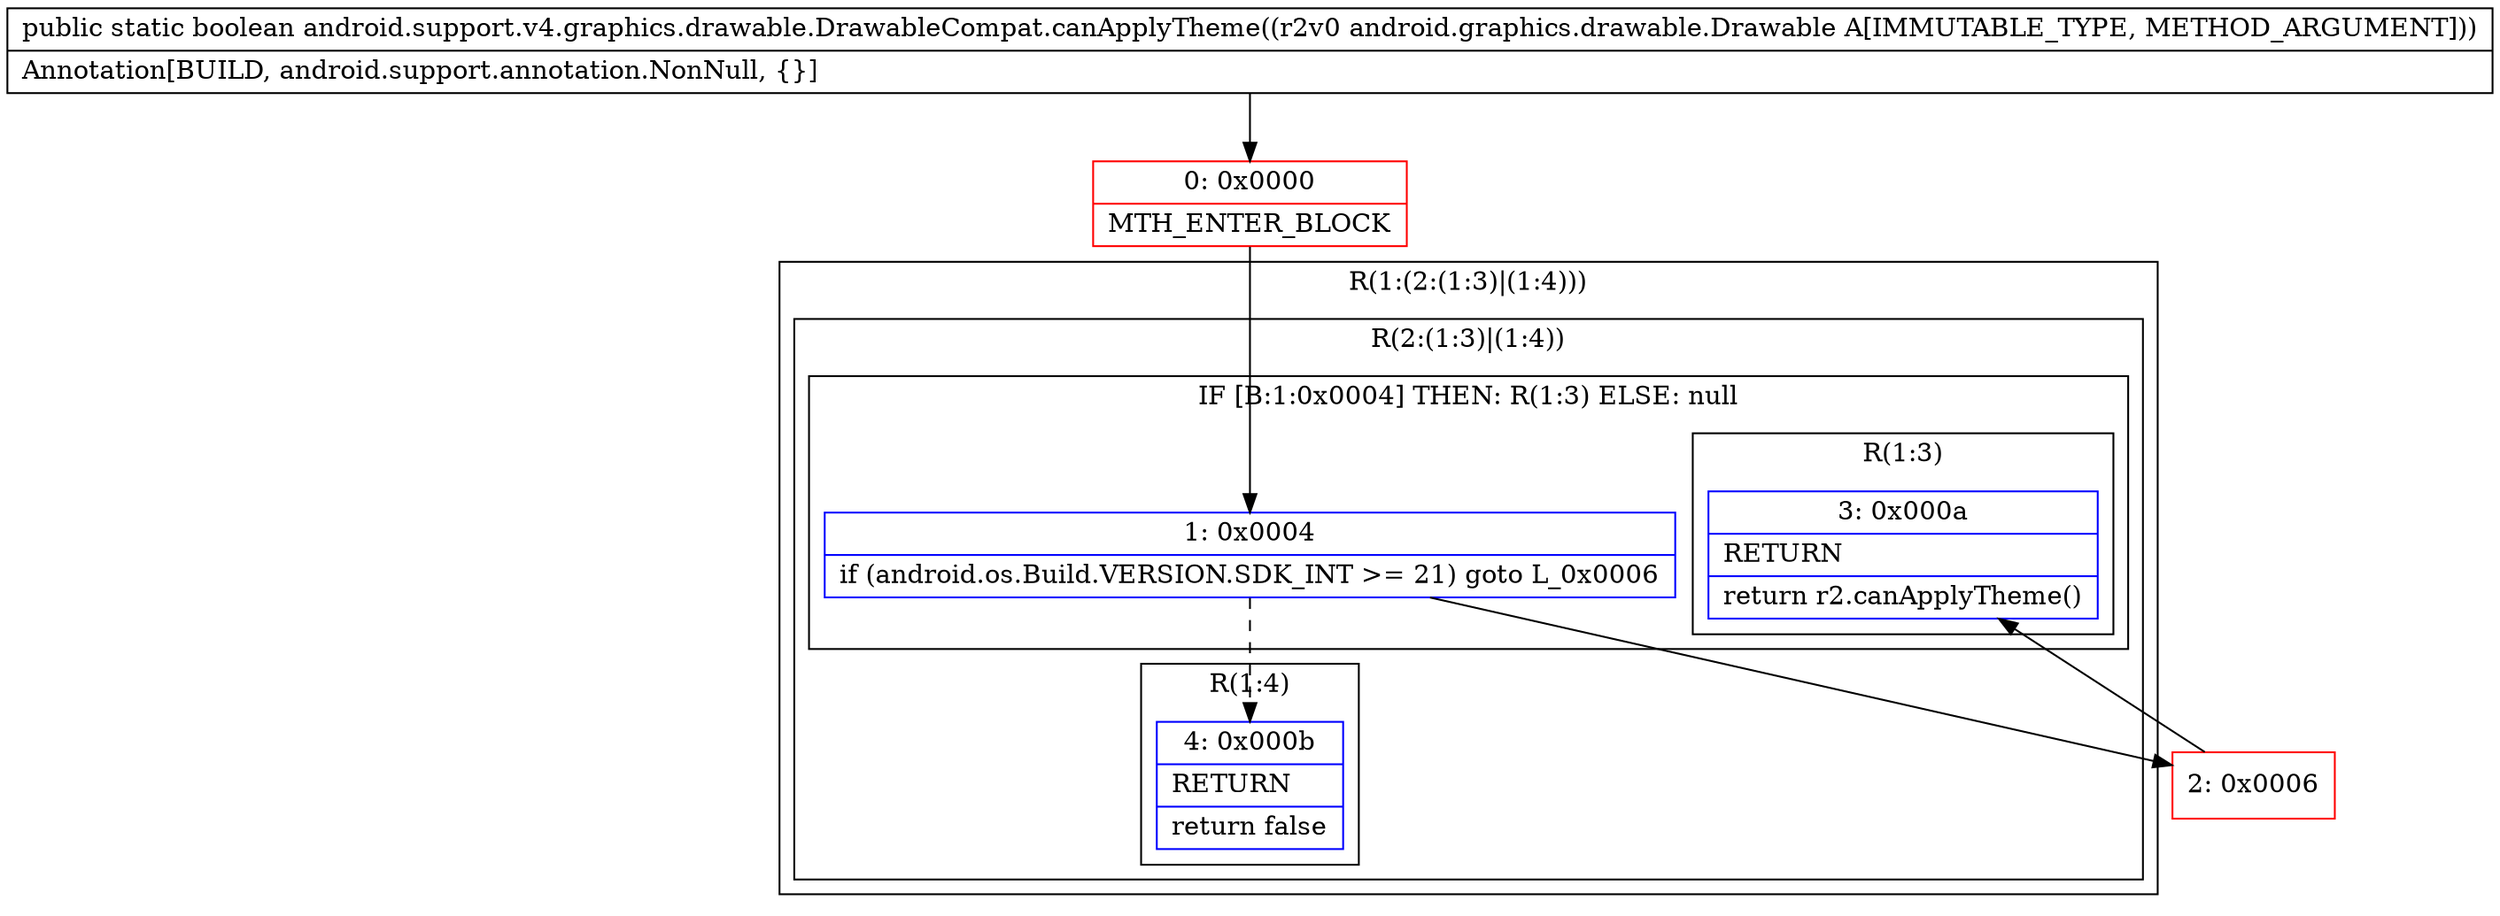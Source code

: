 digraph "CFG forandroid.support.v4.graphics.drawable.DrawableCompat.canApplyTheme(Landroid\/graphics\/drawable\/Drawable;)Z" {
subgraph cluster_Region_1186538273 {
label = "R(1:(2:(1:3)|(1:4)))";
node [shape=record,color=blue];
subgraph cluster_Region_931084750 {
label = "R(2:(1:3)|(1:4))";
node [shape=record,color=blue];
subgraph cluster_IfRegion_1264290909 {
label = "IF [B:1:0x0004] THEN: R(1:3) ELSE: null";
node [shape=record,color=blue];
Node_1 [shape=record,label="{1\:\ 0x0004|if (android.os.Build.VERSION.SDK_INT \>= 21) goto L_0x0006\l}"];
subgraph cluster_Region_1723152983 {
label = "R(1:3)";
node [shape=record,color=blue];
Node_3 [shape=record,label="{3\:\ 0x000a|RETURN\l|return r2.canApplyTheme()\l}"];
}
}
subgraph cluster_Region_1763360139 {
label = "R(1:4)";
node [shape=record,color=blue];
Node_4 [shape=record,label="{4\:\ 0x000b|RETURN\l|return false\l}"];
}
}
}
Node_0 [shape=record,color=red,label="{0\:\ 0x0000|MTH_ENTER_BLOCK\l}"];
Node_2 [shape=record,color=red,label="{2\:\ 0x0006}"];
MethodNode[shape=record,label="{public static boolean android.support.v4.graphics.drawable.DrawableCompat.canApplyTheme((r2v0 android.graphics.drawable.Drawable A[IMMUTABLE_TYPE, METHOD_ARGUMENT]))  | Annotation[BUILD, android.support.annotation.NonNull, \{\}]\l}"];
MethodNode -> Node_0;
Node_1 -> Node_2;
Node_1 -> Node_4[style=dashed];
Node_0 -> Node_1;
Node_2 -> Node_3;
}

